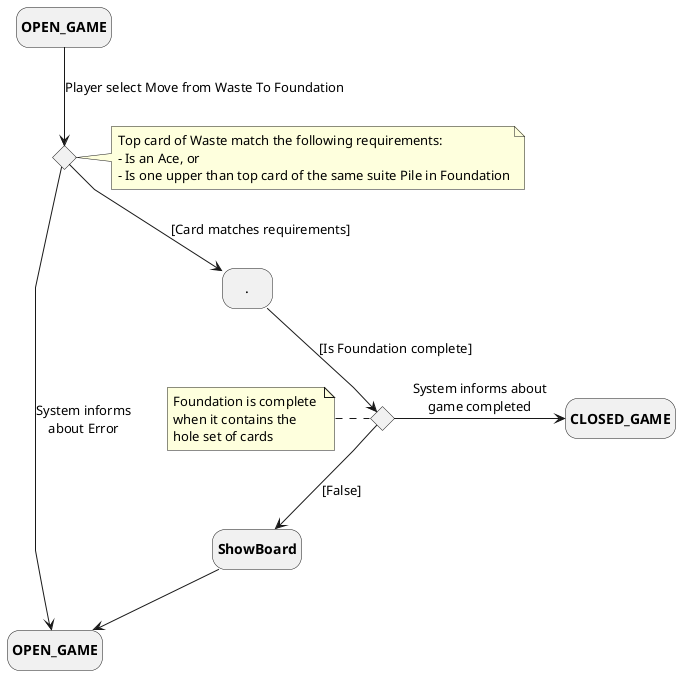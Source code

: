 @startuml Player Moves Card From Waste to Foundation
hide empty description 
skinparam linetype polyline

state "**OPEN_GAME**" as OPEN_GAME_INITIAL
state "**OPEN_GAME**" as OPEN_GAME_FINAL
state "**CLOSED_GAME**" as CLOSED_GAME
state "**ShowBoard**" as ShowBoard
state c <<choice>> 
state d <<choice>> 

note right of c
  Top card of Waste match the following requirements:
  - Is an Ace, or
  - Is one upper than top card of the same suite Pile in Foundation
end note

note left of d
  Foundation is complete 
  when it contains the 
  hole set of cards
end note

state "." as A

OPEN_GAME_INITIAL -down-> c : Player select Move from Waste To Foundation
A -down-> d : [Is Foundation complete]
c -down-> A : [Card matches requirements]
d -down-> ShowBoard : [False]
d -right-> CLOSED_GAME : System informs about\ngame completed
c -right-> OPEN_GAME_FINAL : System informs\nabout Error
ShowBoard -down-> OPEN_GAME_FINAL
@enduml